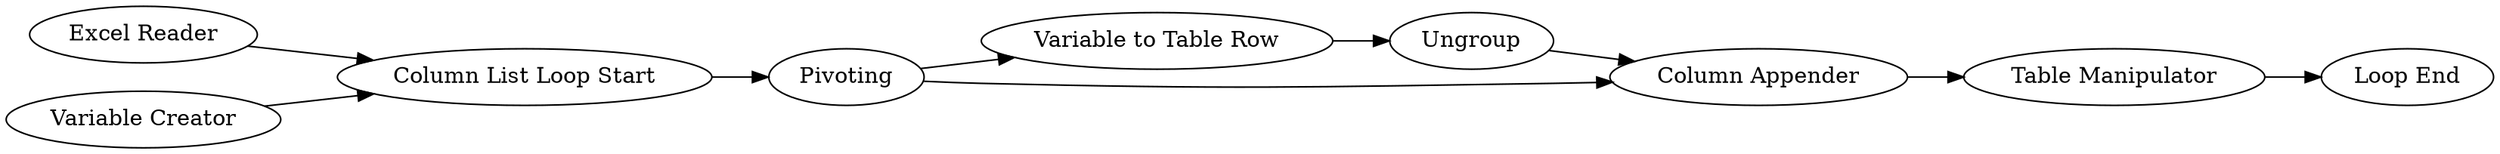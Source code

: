 digraph {
	"314742784649878322_12" [label="Table Manipulator"]
	"314742784649878322_10" [label="Loop End"]
	"314742784649878322_9" [label="Column List Loop Start"]
	"314742784649878322_2" [label=Pivoting]
	"314742784649878322_1" [label="Excel Reader"]
	"314742784649878322_6" [label="Variable to Table Row"]
	"314742784649878322_7" [label=Ungroup]
	"314742784649878322_11" [label="Variable Creator"]
	"314742784649878322_8" [label="Column Appender"]
	"314742784649878322_7" -> "314742784649878322_8"
	"314742784649878322_8" -> "314742784649878322_12"
	"314742784649878322_6" -> "314742784649878322_7"
	"314742784649878322_2" -> "314742784649878322_6"
	"314742784649878322_11" -> "314742784649878322_9"
	"314742784649878322_2" -> "314742784649878322_8"
	"314742784649878322_1" -> "314742784649878322_9"
	"314742784649878322_12" -> "314742784649878322_10"
	"314742784649878322_9" -> "314742784649878322_2"
	rankdir=LR
}
